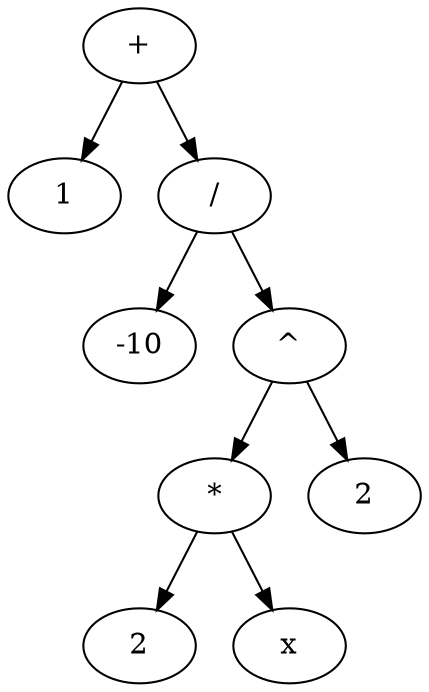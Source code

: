 digraph expr{
node0x7fb3c3f046e0[label="+"]
node0x7fb3c3f046e0->node0x7fb3c3f042c0
node0x7fb3c3f042c0[label="1"]
node0x7fb3c3f046e0->node0x7fb3c3f046b0
node0x7fb3c3f046b0[label="/"]
node0x7fb3c3f046b0->node0x7fb3c3f04590
node0x7fb3c3f04590[label="-10"]
node0x7fb3c3f046b0->node0x7fb3c3f04680
node0x7fb3c3f04680[label="^"]
node0x7fb3c3f04680->node0x7fb3c3f045c0
node0x7fb3c3f045c0[label="*"]
node0x7fb3c3f045c0->node0x7fb3c3f045f0
node0x7fb3c3f045f0[label="2"]
node0x7fb3c3f045c0->node0x7fb3c3f04620
node0x7fb3c3f04620[label="x"]
node0x7fb3c3f04680->node0x7fb3c3f04650
node0x7fb3c3f04650[label="2"]
}
